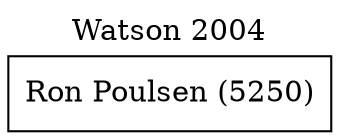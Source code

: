 // House preference flow
digraph "Ron Poulsen (5250)_Watson_2004" {
	graph [label="Watson 2004" labelloc=t mclimit=10]
	node [shape=box]
	"Ron Poulsen (5250)" [label="Ron Poulsen (5250)
"]
}
